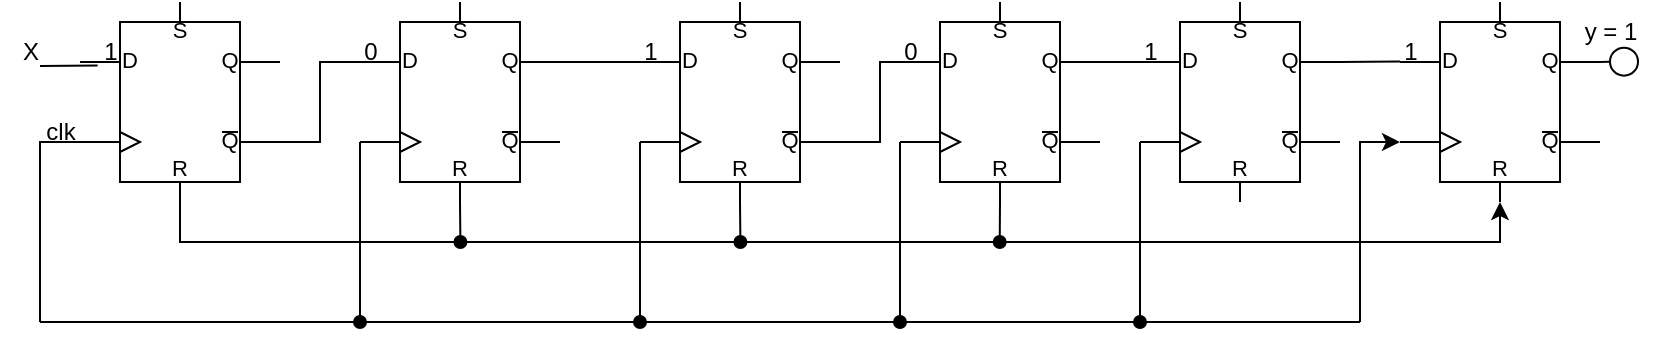 <mxfile version="22.1.7" type="github">
  <diagram name="Page-1" id="tKc6cw4MWqgZvxHKAoWy">
    <mxGraphModel dx="1156" dy="792" grid="1" gridSize="10" guides="1" tooltips="1" connect="1" arrows="1" fold="1" page="1" pageScale="1" pageWidth="850" pageHeight="1100" math="0" shadow="0">
      <root>
        <mxCell id="0" />
        <mxCell id="1" parent="0" />
        <mxCell id="l99NdjzM9fjPco1lU6zZ-49" style="edgeStyle=orthogonalEdgeStyle;rounded=0;orthogonalLoop=1;jettySize=auto;html=1;exitX=0;exitY=0.7;exitDx=0;exitDy=0;exitPerimeter=0;endArrow=none;endFill=0;" edge="1" parent="1" source="l99NdjzM9fjPco1lU6zZ-7">
          <mxGeometry relative="1" as="geometry">
            <mxPoint x="30" y="310" as="targetPoint" />
          </mxGeometry>
        </mxCell>
        <mxCell id="l99NdjzM9fjPco1lU6zZ-7" value="" style="verticalLabelPosition=bottom;shadow=0;dashed=0;align=center;html=1;verticalAlign=top;shape=mxgraph.electrical.logic_gates.d_type_rs_flip-flop;" vertex="1" parent="1">
          <mxGeometry x="50" y="150" width="100" height="100" as="geometry" />
        </mxCell>
        <mxCell id="l99NdjzM9fjPco1lU6zZ-22" style="rounded=0;orthogonalLoop=1;jettySize=auto;html=1;exitX=0.5;exitY=1;exitDx=0;exitDy=0;exitPerimeter=0;endArrow=oval;endFill=1;" edge="1" parent="1" source="l99NdjzM9fjPco1lU6zZ-8">
          <mxGeometry relative="1" as="geometry">
            <mxPoint x="240.207" y="270" as="targetPoint" />
          </mxGeometry>
        </mxCell>
        <mxCell id="l99NdjzM9fjPco1lU6zZ-8" value="" style="verticalLabelPosition=bottom;shadow=0;dashed=0;align=center;html=1;verticalAlign=top;shape=mxgraph.electrical.logic_gates.d_type_rs_flip-flop;" vertex="1" parent="1">
          <mxGeometry x="190" y="150" width="100" height="100" as="geometry" />
        </mxCell>
        <mxCell id="l99NdjzM9fjPco1lU6zZ-21" style="rounded=0;orthogonalLoop=1;jettySize=auto;html=1;exitX=0.5;exitY=1;exitDx=0;exitDy=0;exitPerimeter=0;endArrow=oval;endFill=1;" edge="1" parent="1" source="l99NdjzM9fjPco1lU6zZ-9">
          <mxGeometry relative="1" as="geometry">
            <mxPoint x="380.207" y="270" as="targetPoint" />
          </mxGeometry>
        </mxCell>
        <mxCell id="l99NdjzM9fjPco1lU6zZ-9" value="" style="verticalLabelPosition=bottom;shadow=0;dashed=0;align=center;html=1;verticalAlign=top;shape=mxgraph.electrical.logic_gates.d_type_rs_flip-flop;" vertex="1" parent="1">
          <mxGeometry x="330" y="150" width="100" height="100" as="geometry" />
        </mxCell>
        <mxCell id="l99NdjzM9fjPco1lU6zZ-20" style="rounded=0;orthogonalLoop=1;jettySize=auto;html=1;exitX=0.5;exitY=1;exitDx=0;exitDy=0;exitPerimeter=0;endArrow=oval;endFill=1;" edge="1" parent="1" source="l99NdjzM9fjPco1lU6zZ-10">
          <mxGeometry relative="1" as="geometry">
            <mxPoint x="509.862" y="270" as="targetPoint" />
          </mxGeometry>
        </mxCell>
        <mxCell id="l99NdjzM9fjPco1lU6zZ-10" value="" style="verticalLabelPosition=bottom;shadow=0;dashed=0;align=center;html=1;verticalAlign=top;shape=mxgraph.electrical.logic_gates.d_type_rs_flip-flop;" vertex="1" parent="1">
          <mxGeometry x="460" y="150" width="100" height="100" as="geometry" />
        </mxCell>
        <mxCell id="l99NdjzM9fjPco1lU6zZ-30" style="rounded=0;orthogonalLoop=1;jettySize=auto;html=1;exitX=1;exitY=0.3;exitDx=0;exitDy=0;exitPerimeter=0;endArrow=circle;endFill=0;" edge="1" parent="1" source="l99NdjzM9fjPco1lU6zZ-11">
          <mxGeometry relative="1" as="geometry">
            <mxPoint x="830" y="179.724" as="targetPoint" />
          </mxGeometry>
        </mxCell>
        <mxCell id="l99NdjzM9fjPco1lU6zZ-48" style="edgeStyle=orthogonalEdgeStyle;rounded=0;orthogonalLoop=1;jettySize=auto;html=1;exitX=0;exitY=0.7;exitDx=0;exitDy=0;exitPerimeter=0;endArrow=none;endFill=0;startArrow=classic;startFill=1;" edge="1" parent="1" source="l99NdjzM9fjPco1lU6zZ-11">
          <mxGeometry relative="1" as="geometry">
            <mxPoint x="690" y="310" as="targetPoint" />
          </mxGeometry>
        </mxCell>
        <mxCell id="l99NdjzM9fjPco1lU6zZ-11" value="" style="verticalLabelPosition=bottom;shadow=0;dashed=0;align=center;html=1;verticalAlign=top;shape=mxgraph.electrical.logic_gates.d_type_rs_flip-flop;" vertex="1" parent="1">
          <mxGeometry x="710" y="150" width="100" height="100" as="geometry" />
        </mxCell>
        <mxCell id="l99NdjzM9fjPco1lU6zZ-19" style="edgeStyle=orthogonalEdgeStyle;rounded=0;orthogonalLoop=1;jettySize=auto;html=1;exitX=0.5;exitY=1;exitDx=0;exitDy=0;exitPerimeter=0;entryX=0.5;entryY=1;entryDx=0;entryDy=0;entryPerimeter=0;endArrow=classic;endFill=1;" edge="1" parent="1" source="l99NdjzM9fjPco1lU6zZ-7" target="l99NdjzM9fjPco1lU6zZ-11">
          <mxGeometry relative="1" as="geometry" />
        </mxCell>
        <mxCell id="l99NdjzM9fjPco1lU6zZ-26" style="edgeStyle=orthogonalEdgeStyle;rounded=0;orthogonalLoop=1;jettySize=auto;html=1;exitX=1;exitY=0.7;exitDx=0;exitDy=0;exitPerimeter=0;entryX=0;entryY=0.3;entryDx=0;entryDy=0;entryPerimeter=0;endArrow=none;endFill=0;" edge="1" parent="1" source="l99NdjzM9fjPco1lU6zZ-7" target="l99NdjzM9fjPco1lU6zZ-8">
          <mxGeometry relative="1" as="geometry" />
        </mxCell>
        <mxCell id="l99NdjzM9fjPco1lU6zZ-27" style="rounded=0;orthogonalLoop=1;jettySize=auto;html=1;exitX=1;exitY=0.3;exitDx=0;exitDy=0;exitPerimeter=0;entryX=0;entryY=0.3;entryDx=0;entryDy=0;entryPerimeter=0;endArrow=none;endFill=0;" edge="1" parent="1" source="l99NdjzM9fjPco1lU6zZ-8" target="l99NdjzM9fjPco1lU6zZ-9">
          <mxGeometry relative="1" as="geometry" />
        </mxCell>
        <mxCell id="l99NdjzM9fjPco1lU6zZ-28" style="edgeStyle=orthogonalEdgeStyle;rounded=0;orthogonalLoop=1;jettySize=auto;html=1;exitX=1;exitY=0.7;exitDx=0;exitDy=0;exitPerimeter=0;entryX=0;entryY=0.3;entryDx=0;entryDy=0;entryPerimeter=0;endArrow=none;endFill=0;" edge="1" parent="1" source="l99NdjzM9fjPco1lU6zZ-9" target="l99NdjzM9fjPco1lU6zZ-10">
          <mxGeometry relative="1" as="geometry" />
        </mxCell>
        <mxCell id="l99NdjzM9fjPco1lU6zZ-32" value="X" style="text;html=1;align=center;verticalAlign=middle;resizable=0;points=[];autosize=1;strokeColor=none;fillColor=none;" vertex="1" parent="1">
          <mxGeometry x="10" y="160" width="30" height="30" as="geometry" />
        </mxCell>
        <mxCell id="l99NdjzM9fjPco1lU6zZ-33" style="rounded=0;orthogonalLoop=1;jettySize=auto;html=1;entryX=0.088;entryY=0.318;entryDx=0;entryDy=0;entryPerimeter=0;endArrow=none;endFill=0;" edge="1" parent="1" target="l99NdjzM9fjPco1lU6zZ-7">
          <mxGeometry relative="1" as="geometry">
            <mxPoint x="30" y="182" as="sourcePoint" />
          </mxGeometry>
        </mxCell>
        <mxCell id="l99NdjzM9fjPco1lU6zZ-34" value="y = 1" style="text;html=1;align=center;verticalAlign=middle;resizable=0;points=[];autosize=1;strokeColor=none;fillColor=none;" vertex="1" parent="1">
          <mxGeometry x="790" y="150" width="50" height="30" as="geometry" />
        </mxCell>
        <mxCell id="l99NdjzM9fjPco1lU6zZ-35" value="1" style="text;html=1;align=center;verticalAlign=middle;resizable=0;points=[];autosize=1;strokeColor=none;fillColor=none;" vertex="1" parent="1">
          <mxGeometry x="50" y="160" width="30" height="30" as="geometry" />
        </mxCell>
        <mxCell id="l99NdjzM9fjPco1lU6zZ-36" value="0" style="text;html=1;align=center;verticalAlign=middle;resizable=0;points=[];autosize=1;strokeColor=none;fillColor=none;" vertex="1" parent="1">
          <mxGeometry x="180" y="160" width="30" height="30" as="geometry" />
        </mxCell>
        <mxCell id="l99NdjzM9fjPco1lU6zZ-37" value="1" style="text;html=1;align=center;verticalAlign=middle;resizable=0;points=[];autosize=1;strokeColor=none;fillColor=none;" vertex="1" parent="1">
          <mxGeometry x="320" y="160" width="30" height="30" as="geometry" />
        </mxCell>
        <mxCell id="l99NdjzM9fjPco1lU6zZ-38" value="0" style="text;html=1;align=center;verticalAlign=middle;resizable=0;points=[];autosize=1;strokeColor=none;fillColor=none;" vertex="1" parent="1">
          <mxGeometry x="450" y="160" width="30" height="30" as="geometry" />
        </mxCell>
        <mxCell id="l99NdjzM9fjPco1lU6zZ-39" value="1" style="text;html=1;align=center;verticalAlign=middle;resizable=0;points=[];autosize=1;strokeColor=none;fillColor=none;" vertex="1" parent="1">
          <mxGeometry x="700" y="160" width="30" height="30" as="geometry" />
        </mxCell>
        <mxCell id="l99NdjzM9fjPco1lU6zZ-40" value="" style="verticalLabelPosition=bottom;shadow=0;dashed=0;align=center;html=1;verticalAlign=top;shape=mxgraph.electrical.logic_gates.d_type_rs_flip-flop;" vertex="1" parent="1">
          <mxGeometry x="580" y="150" width="100" height="100" as="geometry" />
        </mxCell>
        <mxCell id="l99NdjzM9fjPco1lU6zZ-41" style="rounded=0;orthogonalLoop=1;jettySize=auto;html=1;exitX=1;exitY=0.3;exitDx=0;exitDy=0;exitPerimeter=0;entryX=0;entryY=0.3;entryDx=0;entryDy=0;entryPerimeter=0;endArrow=none;endFill=0;" edge="1" parent="1" source="l99NdjzM9fjPco1lU6zZ-10" target="l99NdjzM9fjPco1lU6zZ-40">
          <mxGeometry relative="1" as="geometry" />
        </mxCell>
        <mxCell id="l99NdjzM9fjPco1lU6zZ-44" style="rounded=0;orthogonalLoop=1;jettySize=auto;html=1;exitX=1;exitY=0.3;exitDx=0;exitDy=0;exitPerimeter=0;entryX=0.333;entryY=0.657;entryDx=0;entryDy=0;entryPerimeter=0;endArrow=none;endFill=0;" edge="1" parent="1" source="l99NdjzM9fjPco1lU6zZ-40" target="l99NdjzM9fjPco1lU6zZ-39">
          <mxGeometry relative="1" as="geometry" />
        </mxCell>
        <mxCell id="l99NdjzM9fjPco1lU6zZ-45" value="1" style="text;html=1;align=center;verticalAlign=middle;resizable=0;points=[];autosize=1;strokeColor=none;fillColor=none;" vertex="1" parent="1">
          <mxGeometry x="570" y="160" width="30" height="30" as="geometry" />
        </mxCell>
        <mxCell id="l99NdjzM9fjPco1lU6zZ-50" value="" style="edgeStyle=none;orthogonalLoop=1;jettySize=auto;html=1;rounded=0;endArrow=none;endFill=0;" edge="1" parent="1">
          <mxGeometry width="100" relative="1" as="geometry">
            <mxPoint x="30" y="310" as="sourcePoint" />
            <mxPoint x="690" y="310" as="targetPoint" />
            <Array as="points" />
          </mxGeometry>
        </mxCell>
        <mxCell id="l99NdjzM9fjPco1lU6zZ-52" value="" style="edgeStyle=none;orthogonalLoop=1;jettySize=auto;html=1;rounded=0;exitX=0;exitY=0.7;exitDx=0;exitDy=0;exitPerimeter=0;endArrow=oval;endFill=1;" edge="1" parent="1" source="l99NdjzM9fjPco1lU6zZ-8">
          <mxGeometry width="100" relative="1" as="geometry">
            <mxPoint x="120" y="360" as="sourcePoint" />
            <mxPoint x="190" y="310" as="targetPoint" />
            <Array as="points" />
          </mxGeometry>
        </mxCell>
        <mxCell id="l99NdjzM9fjPco1lU6zZ-53" value="" style="edgeStyle=none;orthogonalLoop=1;jettySize=auto;html=1;rounded=0;exitX=0;exitY=0.7;exitDx=0;exitDy=0;exitPerimeter=0;endArrow=oval;endFill=1;" edge="1" parent="1" source="l99NdjzM9fjPco1lU6zZ-9">
          <mxGeometry width="100" relative="1" as="geometry">
            <mxPoint x="280" y="330" as="sourcePoint" />
            <mxPoint x="330" y="310" as="targetPoint" />
            <Array as="points" />
          </mxGeometry>
        </mxCell>
        <mxCell id="l99NdjzM9fjPco1lU6zZ-54" value="" style="edgeStyle=none;orthogonalLoop=1;jettySize=auto;html=1;rounded=0;exitX=0;exitY=0.7;exitDx=0;exitDy=0;exitPerimeter=0;endArrow=oval;endFill=1;" edge="1" parent="1" source="l99NdjzM9fjPco1lU6zZ-10">
          <mxGeometry width="100" relative="1" as="geometry">
            <mxPoint x="420" y="350" as="sourcePoint" />
            <mxPoint x="460" y="310" as="targetPoint" />
            <Array as="points" />
          </mxGeometry>
        </mxCell>
        <mxCell id="l99NdjzM9fjPco1lU6zZ-55" value="" style="edgeStyle=none;orthogonalLoop=1;jettySize=auto;html=1;rounded=0;exitX=0;exitY=0.7;exitDx=0;exitDy=0;exitPerimeter=0;endArrow=oval;endFill=1;" edge="1" parent="1" source="l99NdjzM9fjPco1lU6zZ-40">
          <mxGeometry width="100" relative="1" as="geometry">
            <mxPoint x="530" y="340" as="sourcePoint" />
            <mxPoint x="580" y="310" as="targetPoint" />
            <Array as="points" />
          </mxGeometry>
        </mxCell>
        <mxCell id="l99NdjzM9fjPco1lU6zZ-56" value="clk" style="text;html=1;align=center;verticalAlign=middle;resizable=0;points=[];autosize=1;strokeColor=none;fillColor=none;" vertex="1" parent="1">
          <mxGeometry x="20" y="200" width="40" height="30" as="geometry" />
        </mxCell>
      </root>
    </mxGraphModel>
  </diagram>
</mxfile>
